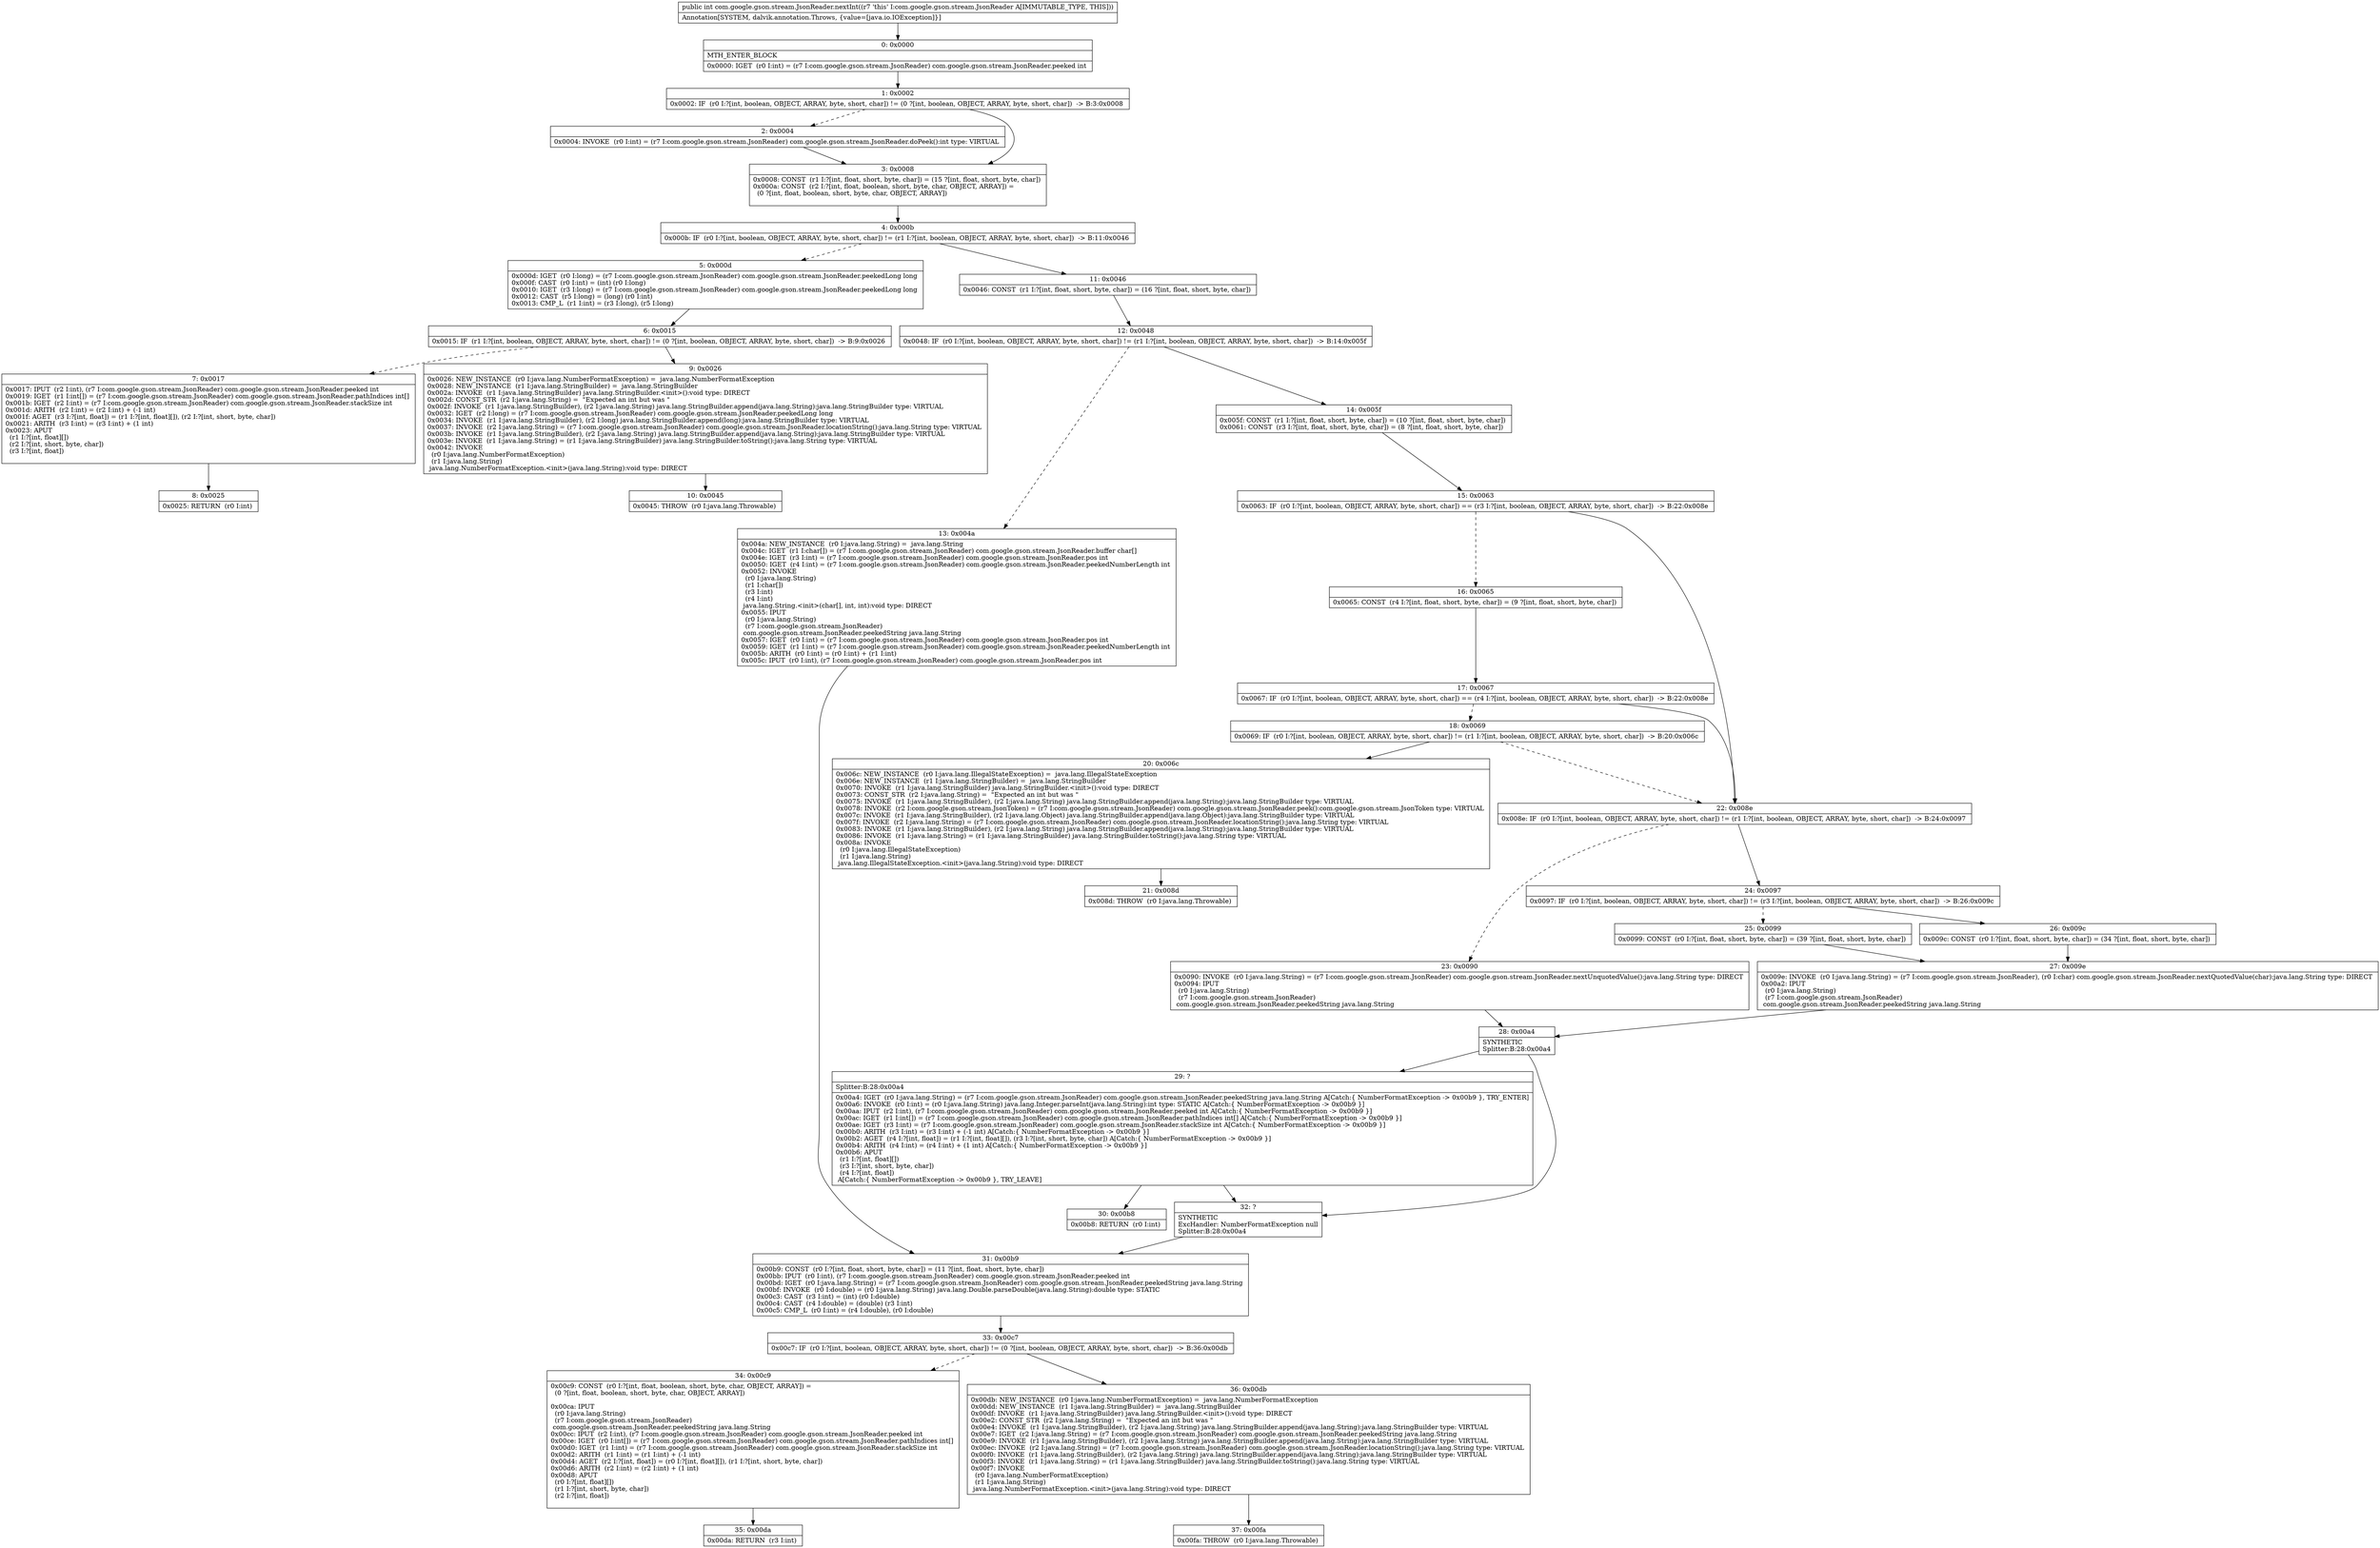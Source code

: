 digraph "CFG forcom.google.gson.stream.JsonReader.nextInt()I" {
Node_0 [shape=record,label="{0\:\ 0x0000|MTH_ENTER_BLOCK\l|0x0000: IGET  (r0 I:int) = (r7 I:com.google.gson.stream.JsonReader) com.google.gson.stream.JsonReader.peeked int \l}"];
Node_1 [shape=record,label="{1\:\ 0x0002|0x0002: IF  (r0 I:?[int, boolean, OBJECT, ARRAY, byte, short, char]) != (0 ?[int, boolean, OBJECT, ARRAY, byte, short, char])  \-\> B:3:0x0008 \l}"];
Node_2 [shape=record,label="{2\:\ 0x0004|0x0004: INVOKE  (r0 I:int) = (r7 I:com.google.gson.stream.JsonReader) com.google.gson.stream.JsonReader.doPeek():int type: VIRTUAL \l}"];
Node_3 [shape=record,label="{3\:\ 0x0008|0x0008: CONST  (r1 I:?[int, float, short, byte, char]) = (15 ?[int, float, short, byte, char]) \l0x000a: CONST  (r2 I:?[int, float, boolean, short, byte, char, OBJECT, ARRAY]) = \l  (0 ?[int, float, boolean, short, byte, char, OBJECT, ARRAY])\l \l}"];
Node_4 [shape=record,label="{4\:\ 0x000b|0x000b: IF  (r0 I:?[int, boolean, OBJECT, ARRAY, byte, short, char]) != (r1 I:?[int, boolean, OBJECT, ARRAY, byte, short, char])  \-\> B:11:0x0046 \l}"];
Node_5 [shape=record,label="{5\:\ 0x000d|0x000d: IGET  (r0 I:long) = (r7 I:com.google.gson.stream.JsonReader) com.google.gson.stream.JsonReader.peekedLong long \l0x000f: CAST  (r0 I:int) = (int) (r0 I:long) \l0x0010: IGET  (r3 I:long) = (r7 I:com.google.gson.stream.JsonReader) com.google.gson.stream.JsonReader.peekedLong long \l0x0012: CAST  (r5 I:long) = (long) (r0 I:int) \l0x0013: CMP_L  (r1 I:int) = (r3 I:long), (r5 I:long) \l}"];
Node_6 [shape=record,label="{6\:\ 0x0015|0x0015: IF  (r1 I:?[int, boolean, OBJECT, ARRAY, byte, short, char]) != (0 ?[int, boolean, OBJECT, ARRAY, byte, short, char])  \-\> B:9:0x0026 \l}"];
Node_7 [shape=record,label="{7\:\ 0x0017|0x0017: IPUT  (r2 I:int), (r7 I:com.google.gson.stream.JsonReader) com.google.gson.stream.JsonReader.peeked int \l0x0019: IGET  (r1 I:int[]) = (r7 I:com.google.gson.stream.JsonReader) com.google.gson.stream.JsonReader.pathIndices int[] \l0x001b: IGET  (r2 I:int) = (r7 I:com.google.gson.stream.JsonReader) com.google.gson.stream.JsonReader.stackSize int \l0x001d: ARITH  (r2 I:int) = (r2 I:int) + (\-1 int) \l0x001f: AGET  (r3 I:?[int, float]) = (r1 I:?[int, float][]), (r2 I:?[int, short, byte, char]) \l0x0021: ARITH  (r3 I:int) = (r3 I:int) + (1 int) \l0x0023: APUT  \l  (r1 I:?[int, float][])\l  (r2 I:?[int, short, byte, char])\l  (r3 I:?[int, float])\l \l}"];
Node_8 [shape=record,label="{8\:\ 0x0025|0x0025: RETURN  (r0 I:int) \l}"];
Node_9 [shape=record,label="{9\:\ 0x0026|0x0026: NEW_INSTANCE  (r0 I:java.lang.NumberFormatException) =  java.lang.NumberFormatException \l0x0028: NEW_INSTANCE  (r1 I:java.lang.StringBuilder) =  java.lang.StringBuilder \l0x002a: INVOKE  (r1 I:java.lang.StringBuilder) java.lang.StringBuilder.\<init\>():void type: DIRECT \l0x002d: CONST_STR  (r2 I:java.lang.String) =  \"Expected an int but was \" \l0x002f: INVOKE  (r1 I:java.lang.StringBuilder), (r2 I:java.lang.String) java.lang.StringBuilder.append(java.lang.String):java.lang.StringBuilder type: VIRTUAL \l0x0032: IGET  (r2 I:long) = (r7 I:com.google.gson.stream.JsonReader) com.google.gson.stream.JsonReader.peekedLong long \l0x0034: INVOKE  (r1 I:java.lang.StringBuilder), (r2 I:long) java.lang.StringBuilder.append(long):java.lang.StringBuilder type: VIRTUAL \l0x0037: INVOKE  (r2 I:java.lang.String) = (r7 I:com.google.gson.stream.JsonReader) com.google.gson.stream.JsonReader.locationString():java.lang.String type: VIRTUAL \l0x003b: INVOKE  (r1 I:java.lang.StringBuilder), (r2 I:java.lang.String) java.lang.StringBuilder.append(java.lang.String):java.lang.StringBuilder type: VIRTUAL \l0x003e: INVOKE  (r1 I:java.lang.String) = (r1 I:java.lang.StringBuilder) java.lang.StringBuilder.toString():java.lang.String type: VIRTUAL \l0x0042: INVOKE  \l  (r0 I:java.lang.NumberFormatException)\l  (r1 I:java.lang.String)\l java.lang.NumberFormatException.\<init\>(java.lang.String):void type: DIRECT \l}"];
Node_10 [shape=record,label="{10\:\ 0x0045|0x0045: THROW  (r0 I:java.lang.Throwable) \l}"];
Node_11 [shape=record,label="{11\:\ 0x0046|0x0046: CONST  (r1 I:?[int, float, short, byte, char]) = (16 ?[int, float, short, byte, char]) \l}"];
Node_12 [shape=record,label="{12\:\ 0x0048|0x0048: IF  (r0 I:?[int, boolean, OBJECT, ARRAY, byte, short, char]) != (r1 I:?[int, boolean, OBJECT, ARRAY, byte, short, char])  \-\> B:14:0x005f \l}"];
Node_13 [shape=record,label="{13\:\ 0x004a|0x004a: NEW_INSTANCE  (r0 I:java.lang.String) =  java.lang.String \l0x004c: IGET  (r1 I:char[]) = (r7 I:com.google.gson.stream.JsonReader) com.google.gson.stream.JsonReader.buffer char[] \l0x004e: IGET  (r3 I:int) = (r7 I:com.google.gson.stream.JsonReader) com.google.gson.stream.JsonReader.pos int \l0x0050: IGET  (r4 I:int) = (r7 I:com.google.gson.stream.JsonReader) com.google.gson.stream.JsonReader.peekedNumberLength int \l0x0052: INVOKE  \l  (r0 I:java.lang.String)\l  (r1 I:char[])\l  (r3 I:int)\l  (r4 I:int)\l java.lang.String.\<init\>(char[], int, int):void type: DIRECT \l0x0055: IPUT  \l  (r0 I:java.lang.String)\l  (r7 I:com.google.gson.stream.JsonReader)\l com.google.gson.stream.JsonReader.peekedString java.lang.String \l0x0057: IGET  (r0 I:int) = (r7 I:com.google.gson.stream.JsonReader) com.google.gson.stream.JsonReader.pos int \l0x0059: IGET  (r1 I:int) = (r7 I:com.google.gson.stream.JsonReader) com.google.gson.stream.JsonReader.peekedNumberLength int \l0x005b: ARITH  (r0 I:int) = (r0 I:int) + (r1 I:int) \l0x005c: IPUT  (r0 I:int), (r7 I:com.google.gson.stream.JsonReader) com.google.gson.stream.JsonReader.pos int \l}"];
Node_14 [shape=record,label="{14\:\ 0x005f|0x005f: CONST  (r1 I:?[int, float, short, byte, char]) = (10 ?[int, float, short, byte, char]) \l0x0061: CONST  (r3 I:?[int, float, short, byte, char]) = (8 ?[int, float, short, byte, char]) \l}"];
Node_15 [shape=record,label="{15\:\ 0x0063|0x0063: IF  (r0 I:?[int, boolean, OBJECT, ARRAY, byte, short, char]) == (r3 I:?[int, boolean, OBJECT, ARRAY, byte, short, char])  \-\> B:22:0x008e \l}"];
Node_16 [shape=record,label="{16\:\ 0x0065|0x0065: CONST  (r4 I:?[int, float, short, byte, char]) = (9 ?[int, float, short, byte, char]) \l}"];
Node_17 [shape=record,label="{17\:\ 0x0067|0x0067: IF  (r0 I:?[int, boolean, OBJECT, ARRAY, byte, short, char]) == (r4 I:?[int, boolean, OBJECT, ARRAY, byte, short, char])  \-\> B:22:0x008e \l}"];
Node_18 [shape=record,label="{18\:\ 0x0069|0x0069: IF  (r0 I:?[int, boolean, OBJECT, ARRAY, byte, short, char]) != (r1 I:?[int, boolean, OBJECT, ARRAY, byte, short, char])  \-\> B:20:0x006c \l}"];
Node_20 [shape=record,label="{20\:\ 0x006c|0x006c: NEW_INSTANCE  (r0 I:java.lang.IllegalStateException) =  java.lang.IllegalStateException \l0x006e: NEW_INSTANCE  (r1 I:java.lang.StringBuilder) =  java.lang.StringBuilder \l0x0070: INVOKE  (r1 I:java.lang.StringBuilder) java.lang.StringBuilder.\<init\>():void type: DIRECT \l0x0073: CONST_STR  (r2 I:java.lang.String) =  \"Expected an int but was \" \l0x0075: INVOKE  (r1 I:java.lang.StringBuilder), (r2 I:java.lang.String) java.lang.StringBuilder.append(java.lang.String):java.lang.StringBuilder type: VIRTUAL \l0x0078: INVOKE  (r2 I:com.google.gson.stream.JsonToken) = (r7 I:com.google.gson.stream.JsonReader) com.google.gson.stream.JsonReader.peek():com.google.gson.stream.JsonToken type: VIRTUAL \l0x007c: INVOKE  (r1 I:java.lang.StringBuilder), (r2 I:java.lang.Object) java.lang.StringBuilder.append(java.lang.Object):java.lang.StringBuilder type: VIRTUAL \l0x007f: INVOKE  (r2 I:java.lang.String) = (r7 I:com.google.gson.stream.JsonReader) com.google.gson.stream.JsonReader.locationString():java.lang.String type: VIRTUAL \l0x0083: INVOKE  (r1 I:java.lang.StringBuilder), (r2 I:java.lang.String) java.lang.StringBuilder.append(java.lang.String):java.lang.StringBuilder type: VIRTUAL \l0x0086: INVOKE  (r1 I:java.lang.String) = (r1 I:java.lang.StringBuilder) java.lang.StringBuilder.toString():java.lang.String type: VIRTUAL \l0x008a: INVOKE  \l  (r0 I:java.lang.IllegalStateException)\l  (r1 I:java.lang.String)\l java.lang.IllegalStateException.\<init\>(java.lang.String):void type: DIRECT \l}"];
Node_21 [shape=record,label="{21\:\ 0x008d|0x008d: THROW  (r0 I:java.lang.Throwable) \l}"];
Node_22 [shape=record,label="{22\:\ 0x008e|0x008e: IF  (r0 I:?[int, boolean, OBJECT, ARRAY, byte, short, char]) != (r1 I:?[int, boolean, OBJECT, ARRAY, byte, short, char])  \-\> B:24:0x0097 \l}"];
Node_23 [shape=record,label="{23\:\ 0x0090|0x0090: INVOKE  (r0 I:java.lang.String) = (r7 I:com.google.gson.stream.JsonReader) com.google.gson.stream.JsonReader.nextUnquotedValue():java.lang.String type: DIRECT \l0x0094: IPUT  \l  (r0 I:java.lang.String)\l  (r7 I:com.google.gson.stream.JsonReader)\l com.google.gson.stream.JsonReader.peekedString java.lang.String \l}"];
Node_24 [shape=record,label="{24\:\ 0x0097|0x0097: IF  (r0 I:?[int, boolean, OBJECT, ARRAY, byte, short, char]) != (r3 I:?[int, boolean, OBJECT, ARRAY, byte, short, char])  \-\> B:26:0x009c \l}"];
Node_25 [shape=record,label="{25\:\ 0x0099|0x0099: CONST  (r0 I:?[int, float, short, byte, char]) = (39 ?[int, float, short, byte, char]) \l}"];
Node_26 [shape=record,label="{26\:\ 0x009c|0x009c: CONST  (r0 I:?[int, float, short, byte, char]) = (34 ?[int, float, short, byte, char]) \l}"];
Node_27 [shape=record,label="{27\:\ 0x009e|0x009e: INVOKE  (r0 I:java.lang.String) = (r7 I:com.google.gson.stream.JsonReader), (r0 I:char) com.google.gson.stream.JsonReader.nextQuotedValue(char):java.lang.String type: DIRECT \l0x00a2: IPUT  \l  (r0 I:java.lang.String)\l  (r7 I:com.google.gson.stream.JsonReader)\l com.google.gson.stream.JsonReader.peekedString java.lang.String \l}"];
Node_28 [shape=record,label="{28\:\ 0x00a4|SYNTHETIC\lSplitter:B:28:0x00a4\l}"];
Node_29 [shape=record,label="{29\:\ ?|Splitter:B:28:0x00a4\l|0x00a4: IGET  (r0 I:java.lang.String) = (r7 I:com.google.gson.stream.JsonReader) com.google.gson.stream.JsonReader.peekedString java.lang.String A[Catch:\{ NumberFormatException \-\> 0x00b9 \}, TRY_ENTER]\l0x00a6: INVOKE  (r0 I:int) = (r0 I:java.lang.String) java.lang.Integer.parseInt(java.lang.String):int type: STATIC A[Catch:\{ NumberFormatException \-\> 0x00b9 \}]\l0x00aa: IPUT  (r2 I:int), (r7 I:com.google.gson.stream.JsonReader) com.google.gson.stream.JsonReader.peeked int A[Catch:\{ NumberFormatException \-\> 0x00b9 \}]\l0x00ac: IGET  (r1 I:int[]) = (r7 I:com.google.gson.stream.JsonReader) com.google.gson.stream.JsonReader.pathIndices int[] A[Catch:\{ NumberFormatException \-\> 0x00b9 \}]\l0x00ae: IGET  (r3 I:int) = (r7 I:com.google.gson.stream.JsonReader) com.google.gson.stream.JsonReader.stackSize int A[Catch:\{ NumberFormatException \-\> 0x00b9 \}]\l0x00b0: ARITH  (r3 I:int) = (r3 I:int) + (\-1 int) A[Catch:\{ NumberFormatException \-\> 0x00b9 \}]\l0x00b2: AGET  (r4 I:?[int, float]) = (r1 I:?[int, float][]), (r3 I:?[int, short, byte, char]) A[Catch:\{ NumberFormatException \-\> 0x00b9 \}]\l0x00b4: ARITH  (r4 I:int) = (r4 I:int) + (1 int) A[Catch:\{ NumberFormatException \-\> 0x00b9 \}]\l0x00b6: APUT  \l  (r1 I:?[int, float][])\l  (r3 I:?[int, short, byte, char])\l  (r4 I:?[int, float])\l A[Catch:\{ NumberFormatException \-\> 0x00b9 \}, TRY_LEAVE]\l}"];
Node_30 [shape=record,label="{30\:\ 0x00b8|0x00b8: RETURN  (r0 I:int) \l}"];
Node_31 [shape=record,label="{31\:\ 0x00b9|0x00b9: CONST  (r0 I:?[int, float, short, byte, char]) = (11 ?[int, float, short, byte, char]) \l0x00bb: IPUT  (r0 I:int), (r7 I:com.google.gson.stream.JsonReader) com.google.gson.stream.JsonReader.peeked int \l0x00bd: IGET  (r0 I:java.lang.String) = (r7 I:com.google.gson.stream.JsonReader) com.google.gson.stream.JsonReader.peekedString java.lang.String \l0x00bf: INVOKE  (r0 I:double) = (r0 I:java.lang.String) java.lang.Double.parseDouble(java.lang.String):double type: STATIC \l0x00c3: CAST  (r3 I:int) = (int) (r0 I:double) \l0x00c4: CAST  (r4 I:double) = (double) (r3 I:int) \l0x00c5: CMP_L  (r0 I:int) = (r4 I:double), (r0 I:double) \l}"];
Node_32 [shape=record,label="{32\:\ ?|SYNTHETIC\lExcHandler: NumberFormatException null\lSplitter:B:28:0x00a4\l}"];
Node_33 [shape=record,label="{33\:\ 0x00c7|0x00c7: IF  (r0 I:?[int, boolean, OBJECT, ARRAY, byte, short, char]) != (0 ?[int, boolean, OBJECT, ARRAY, byte, short, char])  \-\> B:36:0x00db \l}"];
Node_34 [shape=record,label="{34\:\ 0x00c9|0x00c9: CONST  (r0 I:?[int, float, boolean, short, byte, char, OBJECT, ARRAY]) = \l  (0 ?[int, float, boolean, short, byte, char, OBJECT, ARRAY])\l \l0x00ca: IPUT  \l  (r0 I:java.lang.String)\l  (r7 I:com.google.gson.stream.JsonReader)\l com.google.gson.stream.JsonReader.peekedString java.lang.String \l0x00cc: IPUT  (r2 I:int), (r7 I:com.google.gson.stream.JsonReader) com.google.gson.stream.JsonReader.peeked int \l0x00ce: IGET  (r0 I:int[]) = (r7 I:com.google.gson.stream.JsonReader) com.google.gson.stream.JsonReader.pathIndices int[] \l0x00d0: IGET  (r1 I:int) = (r7 I:com.google.gson.stream.JsonReader) com.google.gson.stream.JsonReader.stackSize int \l0x00d2: ARITH  (r1 I:int) = (r1 I:int) + (\-1 int) \l0x00d4: AGET  (r2 I:?[int, float]) = (r0 I:?[int, float][]), (r1 I:?[int, short, byte, char]) \l0x00d6: ARITH  (r2 I:int) = (r2 I:int) + (1 int) \l0x00d8: APUT  \l  (r0 I:?[int, float][])\l  (r1 I:?[int, short, byte, char])\l  (r2 I:?[int, float])\l \l}"];
Node_35 [shape=record,label="{35\:\ 0x00da|0x00da: RETURN  (r3 I:int) \l}"];
Node_36 [shape=record,label="{36\:\ 0x00db|0x00db: NEW_INSTANCE  (r0 I:java.lang.NumberFormatException) =  java.lang.NumberFormatException \l0x00dd: NEW_INSTANCE  (r1 I:java.lang.StringBuilder) =  java.lang.StringBuilder \l0x00df: INVOKE  (r1 I:java.lang.StringBuilder) java.lang.StringBuilder.\<init\>():void type: DIRECT \l0x00e2: CONST_STR  (r2 I:java.lang.String) =  \"Expected an int but was \" \l0x00e4: INVOKE  (r1 I:java.lang.StringBuilder), (r2 I:java.lang.String) java.lang.StringBuilder.append(java.lang.String):java.lang.StringBuilder type: VIRTUAL \l0x00e7: IGET  (r2 I:java.lang.String) = (r7 I:com.google.gson.stream.JsonReader) com.google.gson.stream.JsonReader.peekedString java.lang.String \l0x00e9: INVOKE  (r1 I:java.lang.StringBuilder), (r2 I:java.lang.String) java.lang.StringBuilder.append(java.lang.String):java.lang.StringBuilder type: VIRTUAL \l0x00ec: INVOKE  (r2 I:java.lang.String) = (r7 I:com.google.gson.stream.JsonReader) com.google.gson.stream.JsonReader.locationString():java.lang.String type: VIRTUAL \l0x00f0: INVOKE  (r1 I:java.lang.StringBuilder), (r2 I:java.lang.String) java.lang.StringBuilder.append(java.lang.String):java.lang.StringBuilder type: VIRTUAL \l0x00f3: INVOKE  (r1 I:java.lang.String) = (r1 I:java.lang.StringBuilder) java.lang.StringBuilder.toString():java.lang.String type: VIRTUAL \l0x00f7: INVOKE  \l  (r0 I:java.lang.NumberFormatException)\l  (r1 I:java.lang.String)\l java.lang.NumberFormatException.\<init\>(java.lang.String):void type: DIRECT \l}"];
Node_37 [shape=record,label="{37\:\ 0x00fa|0x00fa: THROW  (r0 I:java.lang.Throwable) \l}"];
MethodNode[shape=record,label="{public int com.google.gson.stream.JsonReader.nextInt((r7 'this' I:com.google.gson.stream.JsonReader A[IMMUTABLE_TYPE, THIS]))  | Annotation[SYSTEM, dalvik.annotation.Throws, \{value=[java.io.IOException]\}]\l}"];
MethodNode -> Node_0;
Node_0 -> Node_1;
Node_1 -> Node_2[style=dashed];
Node_1 -> Node_3;
Node_2 -> Node_3;
Node_3 -> Node_4;
Node_4 -> Node_5[style=dashed];
Node_4 -> Node_11;
Node_5 -> Node_6;
Node_6 -> Node_7[style=dashed];
Node_6 -> Node_9;
Node_7 -> Node_8;
Node_9 -> Node_10;
Node_11 -> Node_12;
Node_12 -> Node_13[style=dashed];
Node_12 -> Node_14;
Node_13 -> Node_31;
Node_14 -> Node_15;
Node_15 -> Node_16[style=dashed];
Node_15 -> Node_22;
Node_16 -> Node_17;
Node_17 -> Node_18[style=dashed];
Node_17 -> Node_22;
Node_18 -> Node_20;
Node_18 -> Node_22[style=dashed];
Node_20 -> Node_21;
Node_22 -> Node_23[style=dashed];
Node_22 -> Node_24;
Node_23 -> Node_28;
Node_24 -> Node_25[style=dashed];
Node_24 -> Node_26;
Node_25 -> Node_27;
Node_26 -> Node_27;
Node_27 -> Node_28;
Node_28 -> Node_29;
Node_28 -> Node_32;
Node_29 -> Node_30;
Node_29 -> Node_32;
Node_31 -> Node_33;
Node_32 -> Node_31;
Node_33 -> Node_34[style=dashed];
Node_33 -> Node_36;
Node_34 -> Node_35;
Node_36 -> Node_37;
}

